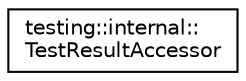 digraph "Иерархия классов. Графический вид."
{
 // LATEX_PDF_SIZE
  edge [fontname="Helvetica",fontsize="10",labelfontname="Helvetica",labelfontsize="10"];
  node [fontname="Helvetica",fontsize="10",shape=record];
  rankdir="LR";
  Node0 [label="testing::internal::\lTestResultAccessor",height=0.2,width=0.4,color="black", fillcolor="white", style="filled",URL="$classtesting_1_1internal_1_1TestResultAccessor.html",tooltip=" "];
}
